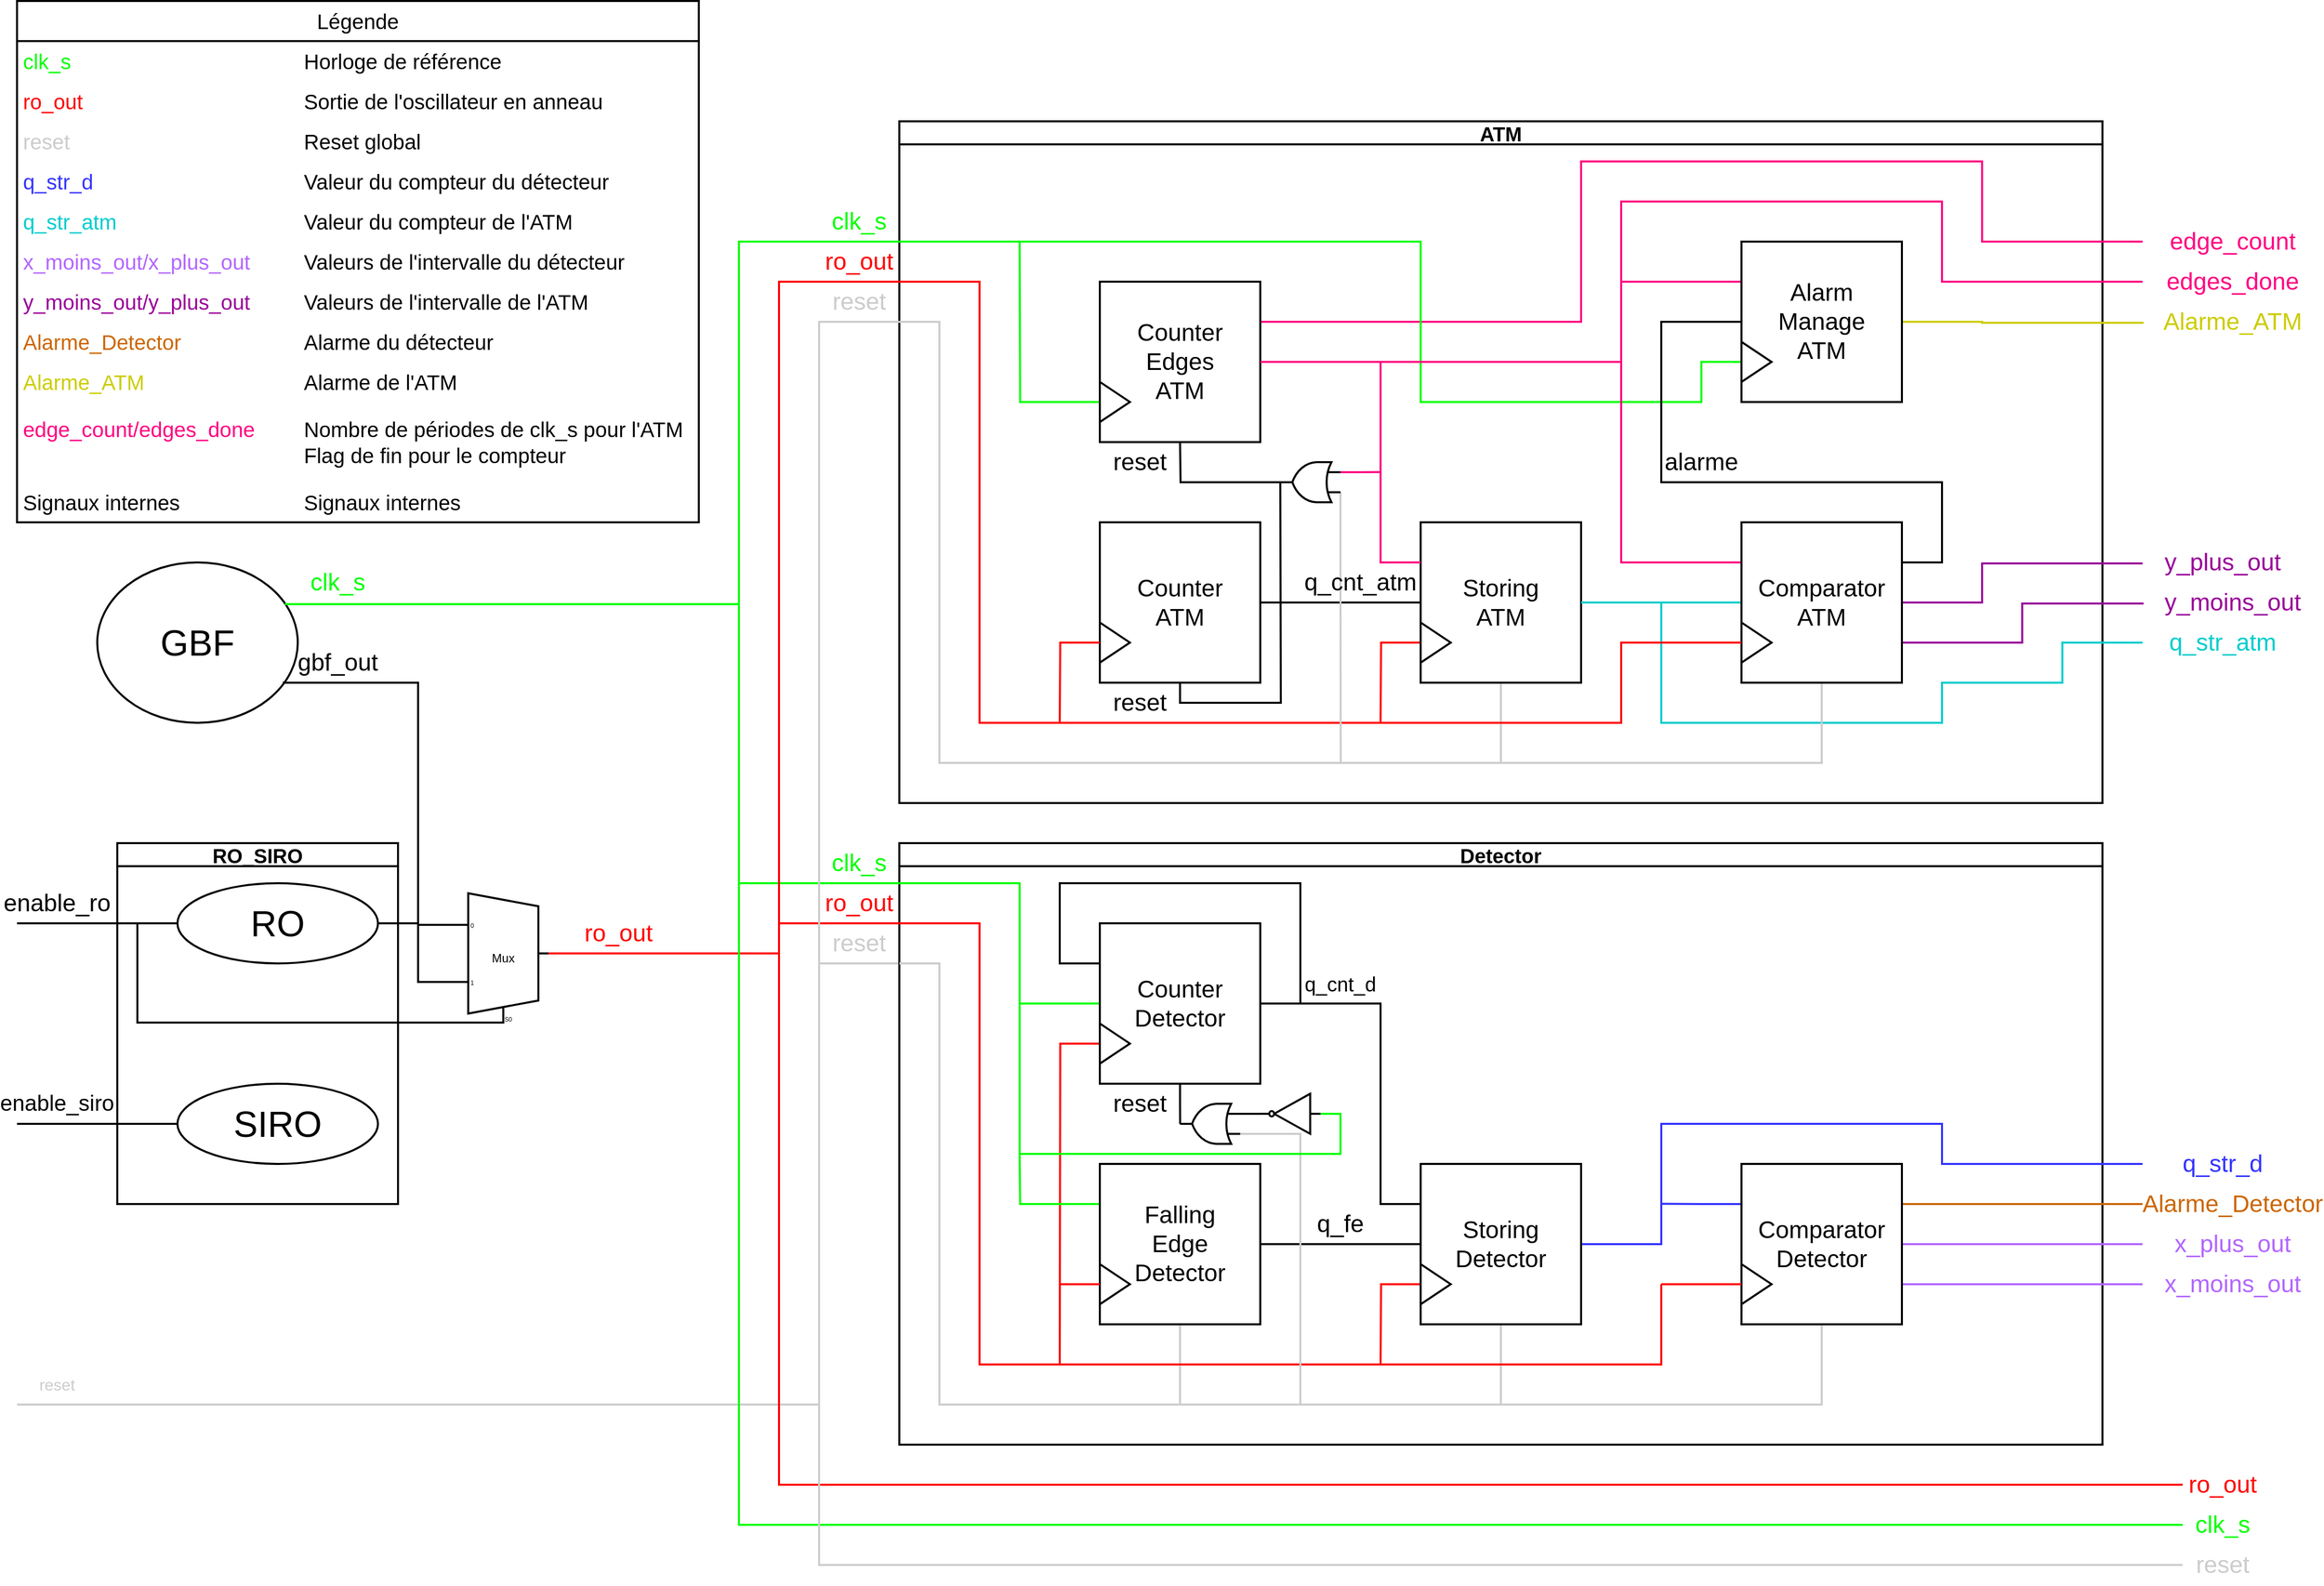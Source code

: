 <mxfile version="27.0.4">
  <diagram name="Page-1" id="GC6-_4quQgHcAGPAqGgp">
    <mxGraphModel dx="2074" dy="1123" grid="1" gridSize="10" guides="1" tooltips="1" connect="1" arrows="1" fold="1" page="1" pageScale="1" pageWidth="2336" pageHeight="1654" math="0" shadow="0">
      <root>
        <mxCell id="0" />
        <mxCell id="1" parent="0" />
        <mxCell id="E8q-zRGyP3Mk961QcOPg-122" style="edgeStyle=orthogonalEdgeStyle;rounded=0;orthogonalLoop=1;jettySize=auto;html=1;exitX=0;exitY=0.75;exitDx=0;exitDy=0;endArrow=none;startFill=0;strokeColor=#CCCCCC;strokeWidth=2;" parent="1" source="E8q-zRGyP3Mk961QcOPg-4" edge="1">
          <mxGeometry relative="1" as="geometry">
            <mxPoint x="40" y="1440" as="targetPoint" />
            <Array as="points">
              <mxPoint x="920" y="1000" />
              <mxPoint x="840" y="1000" />
              <mxPoint x="840" y="1440" />
            </Array>
          </mxGeometry>
        </mxCell>
        <mxCell id="E8q-zRGyP3Mk961QcOPg-4" value="Detector" style="swimlane;whiteSpace=wrap;html=1;strokeWidth=2;fontSize=20;startSize=23;" parent="1" vertex="1">
          <mxGeometry x="920" y="880" width="1200" height="600" as="geometry">
            <mxRectangle x="720" y="960" width="320" height="160" as="alternateBounds" />
          </mxGeometry>
        </mxCell>
        <mxCell id="E8q-zRGyP3Mk961QcOPg-55" style="edgeStyle=orthogonalEdgeStyle;rounded=0;orthogonalLoop=1;jettySize=auto;html=1;exitX=0.5;exitY=1;exitDx=0;exitDy=0;endArrow=none;startFill=0;strokeWidth=2;fontSize=24;" parent="E8q-zRGyP3Mk961QcOPg-4" source="E8q-zRGyP3Mk961QcOPg-10" edge="1">
          <mxGeometry relative="1" as="geometry">
            <mxPoint x="280.095" y="279.97" as="targetPoint" />
          </mxGeometry>
        </mxCell>
        <mxCell id="E8q-zRGyP3Mk961QcOPg-126" style="edgeStyle=orthogonalEdgeStyle;rounded=0;orthogonalLoop=1;jettySize=auto;html=1;exitX=0;exitY=0.5;exitDx=0;exitDy=0;endArrow=none;startFill=0;strokeColor=light-dark(#00FF00,#EDEDED);strokeWidth=2;fontSize=24;" parent="E8q-zRGyP3Mk961QcOPg-4" source="E8q-zRGyP3Mk961QcOPg-10" edge="1">
          <mxGeometry relative="1" as="geometry">
            <mxPoint x="120" y="160" as="targetPoint" />
          </mxGeometry>
        </mxCell>
        <mxCell id="E8q-zRGyP3Mk961QcOPg-10" value="&lt;div&gt;&lt;font&gt;Counter&lt;br&gt;Detector&lt;/font&gt;&lt;/div&gt;" style="whiteSpace=wrap;html=1;aspect=fixed;strokeWidth=2;fontSize=24;fontColor=light-dark(#000000,#EDEDED);" parent="E8q-zRGyP3Mk961QcOPg-4" vertex="1">
          <mxGeometry x="200" y="79.97" width="160" height="160" as="geometry" />
        </mxCell>
        <mxCell id="E8q-zRGyP3Mk961QcOPg-127" style="edgeStyle=orthogonalEdgeStyle;rounded=0;orthogonalLoop=1;jettySize=auto;html=1;exitX=0;exitY=0.5;exitDx=0;exitDy=0;endArrow=none;startFill=0;strokeColor=#FF0000;strokeWidth=2;fontSize=24;" parent="E8q-zRGyP3Mk961QcOPg-4" source="E8q-zRGyP3Mk961QcOPg-11" edge="1">
          <mxGeometry relative="1" as="geometry">
            <mxPoint x="160" y="520" as="targetPoint" />
          </mxGeometry>
        </mxCell>
        <mxCell id="E8q-zRGyP3Mk961QcOPg-11" value="" style="triangle;whiteSpace=wrap;html=1;strokeWidth=2;fontSize=24;" parent="E8q-zRGyP3Mk961QcOPg-4" vertex="1">
          <mxGeometry x="200" y="179.97" width="30" height="40" as="geometry" />
        </mxCell>
        <mxCell id="E8q-zRGyP3Mk961QcOPg-52" style="edgeStyle=orthogonalEdgeStyle;rounded=0;orthogonalLoop=1;jettySize=auto;html=1;exitX=0;exitY=0.25;exitDx=0;exitDy=0;entryX=1;entryY=0.5;entryDx=0;entryDy=0;endArrow=none;startFill=0;strokeWidth=2;fontSize=24;" parent="E8q-zRGyP3Mk961QcOPg-4" source="E8q-zRGyP3Mk961QcOPg-10" target="E8q-zRGyP3Mk961QcOPg-10" edge="1">
          <mxGeometry relative="1" as="geometry">
            <Array as="points">
              <mxPoint x="160" y="119.97" />
              <mxPoint x="160" y="39.97" />
              <mxPoint x="400" y="39.97" />
              <mxPoint x="400" y="159.97" />
            </Array>
          </mxGeometry>
        </mxCell>
        <mxCell id="E8q-zRGyP3Mk961QcOPg-33" style="edgeStyle=orthogonalEdgeStyle;rounded=0;orthogonalLoop=1;jettySize=auto;html=1;exitX=0;exitY=0.25;exitDx=0;exitDy=0;endArrow=none;startFill=0;strokeColor=light-dark(#00FF00,#EDEDED);strokeWidth=2;fontSize=24;" parent="E8q-zRGyP3Mk961QcOPg-4" source="E8q-zRGyP3Mk961QcOPg-35" edge="1">
          <mxGeometry relative="1" as="geometry">
            <mxPoint x="120" y="310" as="targetPoint" />
          </mxGeometry>
        </mxCell>
        <mxCell id="E8q-zRGyP3Mk961QcOPg-34" style="edgeStyle=orthogonalEdgeStyle;rounded=0;orthogonalLoop=1;jettySize=auto;html=1;exitX=1;exitY=0.5;exitDx=0;exitDy=0;endArrow=none;startFill=0;entryX=0;entryY=0;entryDx=0;entryDy=0;strokeWidth=2;fontSize=24;" parent="E8q-zRGyP3Mk961QcOPg-4" source="E8q-zRGyP3Mk961QcOPg-35" edge="1">
          <mxGeometry relative="1" as="geometry">
            <mxPoint x="480.0" y="399.97" as="targetPoint" />
            <Array as="points">
              <mxPoint x="450" y="399.97" />
              <mxPoint x="450" y="399.97" />
            </Array>
          </mxGeometry>
        </mxCell>
        <mxCell id="E8q-zRGyP3Mk961QcOPg-89" style="edgeStyle=orthogonalEdgeStyle;rounded=0;orthogonalLoop=1;jettySize=auto;html=1;exitX=0.5;exitY=1;exitDx=0;exitDy=0;endArrow=none;startFill=0;strokeColor=#CCCCCC;strokeWidth=2;fontSize=24;" parent="E8q-zRGyP3Mk961QcOPg-4" source="E8q-zRGyP3Mk961QcOPg-35" edge="1">
          <mxGeometry relative="1" as="geometry">
            <mxPoint x="280" y="559.97" as="targetPoint" />
          </mxGeometry>
        </mxCell>
        <mxCell id="E8q-zRGyP3Mk961QcOPg-35" value="&lt;div&gt;&lt;font&gt;Falling&lt;br&gt;Edge&lt;br&gt;Detector&lt;/font&gt;&lt;/div&gt;" style="whiteSpace=wrap;html=1;aspect=fixed;strokeWidth=2;fontSize=24;fontColor=light-dark(#000000,#EDEDED);" parent="E8q-zRGyP3Mk961QcOPg-4" vertex="1">
          <mxGeometry x="200" y="319.97" width="160" height="160" as="geometry" />
        </mxCell>
        <mxCell id="E8q-zRGyP3Mk961QcOPg-36" value="" style="triangle;whiteSpace=wrap;html=1;strokeWidth=2;fontSize=24;" parent="E8q-zRGyP3Mk961QcOPg-4" vertex="1">
          <mxGeometry x="200" y="419.97" width="30" height="40" as="geometry" />
        </mxCell>
        <mxCell id="E8q-zRGyP3Mk961QcOPg-38" style="edgeStyle=orthogonalEdgeStyle;rounded=0;orthogonalLoop=1;jettySize=auto;html=1;exitX=0;exitY=0.75;exitDx=0;exitDy=0;endArrow=none;startFill=0;strokeColor=#FF0000;strokeWidth=2;fontSize=24;" parent="E8q-zRGyP3Mk961QcOPg-4" source="E8q-zRGyP3Mk961QcOPg-35" edge="1">
          <mxGeometry relative="1" as="geometry">
            <mxPoint x="160" y="439.97" as="targetPoint" />
            <mxPoint x="210" y="369.97" as="sourcePoint" />
          </mxGeometry>
        </mxCell>
        <mxCell id="E8q-zRGyP3Mk961QcOPg-60" style="edgeStyle=orthogonalEdgeStyle;rounded=0;orthogonalLoop=1;jettySize=auto;html=1;exitX=0.5;exitY=1;exitDx=0;exitDy=0;endArrow=none;startFill=0;strokeColor=#CCCCCC;strokeWidth=2;fontSize=24;" parent="E8q-zRGyP3Mk961QcOPg-4" source="E8q-zRGyP3Mk961QcOPg-61" edge="1">
          <mxGeometry relative="1" as="geometry">
            <mxPoint x="600" y="559.97" as="targetPoint" />
          </mxGeometry>
        </mxCell>
        <mxCell id="E8q-zRGyP3Mk961QcOPg-216" style="edgeStyle=orthogonalEdgeStyle;rounded=0;orthogonalLoop=1;jettySize=auto;html=1;exitX=1;exitY=0.5;exitDx=0;exitDy=0;endArrow=none;startFill=0;strokeColor=#3333FF;strokeWidth=2;fontSize=24;" parent="E8q-zRGyP3Mk961QcOPg-4" source="E8q-zRGyP3Mk961QcOPg-61" edge="1">
          <mxGeometry relative="1" as="geometry">
            <mxPoint x="1120" y="320" as="targetPoint" />
            <Array as="points">
              <mxPoint x="760" y="400" />
              <mxPoint x="760" y="280" />
              <mxPoint x="1040" y="280" />
              <mxPoint x="1040" y="320" />
            </Array>
          </mxGeometry>
        </mxCell>
        <mxCell id="E8q-zRGyP3Mk961QcOPg-61" value="&lt;div&gt;&lt;font&gt;Storing&lt;br&gt;Detector&lt;/font&gt;&lt;/div&gt;" style="whiteSpace=wrap;html=1;aspect=fixed;strokeWidth=2;fontSize=24;fontColor=light-dark(#000000,#EDEDED);" parent="E8q-zRGyP3Mk961QcOPg-4" vertex="1">
          <mxGeometry x="520" y="319.97" width="160" height="160" as="geometry" />
        </mxCell>
        <mxCell id="E8q-zRGyP3Mk961QcOPg-84" style="edgeStyle=orthogonalEdgeStyle;rounded=0;orthogonalLoop=1;jettySize=auto;html=1;exitX=0;exitY=0.5;exitDx=0;exitDy=0;endArrow=none;startFill=0;strokeColor=#FF0000;strokeWidth=2;fontSize=24;" parent="E8q-zRGyP3Mk961QcOPg-4" source="E8q-zRGyP3Mk961QcOPg-62" edge="1">
          <mxGeometry relative="1" as="geometry">
            <mxPoint x="480" y="519.97" as="targetPoint" />
          </mxGeometry>
        </mxCell>
        <mxCell id="E8q-zRGyP3Mk961QcOPg-62" value="" style="triangle;whiteSpace=wrap;html=1;strokeWidth=2;fontSize=24;" parent="E8q-zRGyP3Mk961QcOPg-4" vertex="1">
          <mxGeometry x="520" y="419.97" width="30" height="40" as="geometry" />
        </mxCell>
        <mxCell id="E8q-zRGyP3Mk961QcOPg-63" style="edgeStyle=orthogonalEdgeStyle;rounded=0;orthogonalLoop=1;jettySize=auto;html=1;exitX=0;exitY=0.5;exitDx=0;exitDy=0;endArrow=none;startFill=0;strokeWidth=2;fontSize=24;" parent="E8q-zRGyP3Mk961QcOPg-4" source="E8q-zRGyP3Mk961QcOPg-61" edge="1">
          <mxGeometry relative="1" as="geometry">
            <mxPoint x="480" y="399.97" as="targetPoint" />
            <mxPoint x="530" y="369.97" as="sourcePoint" />
          </mxGeometry>
        </mxCell>
        <mxCell id="E8q-zRGyP3Mk961QcOPg-71" style="edgeStyle=orthogonalEdgeStyle;rounded=0;orthogonalLoop=1;jettySize=auto;html=1;exitX=1;exitY=1;exitDx=0;exitDy=0;endArrow=none;startFill=0;strokeWidth=2;fontSize=24;" parent="E8q-zRGyP3Mk961QcOPg-4" edge="1">
          <mxGeometry relative="1" as="geometry">
            <mxPoint x="400" y="159.97" as="targetPoint" />
            <mxPoint x="520" y="359.97" as="sourcePoint" />
            <Array as="points">
              <mxPoint x="480" y="359.97" />
              <mxPoint x="480" y="159.97" />
            </Array>
          </mxGeometry>
        </mxCell>
        <mxCell id="E8q-zRGyP3Mk961QcOPg-75" style="edgeStyle=orthogonalEdgeStyle;rounded=0;orthogonalLoop=1;jettySize=auto;html=1;exitX=1;exitY=0.5;exitDx=0;exitDy=0;endArrow=none;startFill=0;strokeColor=#B266FF;strokeWidth=2;fontSize=24;" parent="E8q-zRGyP3Mk961QcOPg-4" source="E8q-zRGyP3Mk961QcOPg-76" edge="1">
          <mxGeometry relative="1" as="geometry">
            <mxPoint x="1120" y="400" as="targetPoint" />
          </mxGeometry>
        </mxCell>
        <mxCell id="E8q-zRGyP3Mk961QcOPg-88" style="edgeStyle=orthogonalEdgeStyle;rounded=0;orthogonalLoop=1;jettySize=auto;html=1;exitX=0.5;exitY=1;exitDx=0;exitDy=0;endArrow=none;startFill=0;strokeColor=#CCCCCC;strokeWidth=2;fontSize=24;" parent="E8q-zRGyP3Mk961QcOPg-4" source="E8q-zRGyP3Mk961QcOPg-76" edge="1">
          <mxGeometry relative="1" as="geometry">
            <mxPoint y="120" as="targetPoint" />
            <Array as="points">
              <mxPoint x="920" y="560" />
              <mxPoint x="40" y="560" />
              <mxPoint x="40" y="120" />
            </Array>
          </mxGeometry>
        </mxCell>
        <mxCell id="E8q-zRGyP3Mk961QcOPg-105" style="edgeStyle=orthogonalEdgeStyle;rounded=0;orthogonalLoop=1;jettySize=auto;html=1;exitX=1;exitY=0.25;exitDx=0;exitDy=0;endArrow=none;startFill=0;strokeColor=#CC6600;strokeWidth=2;fontSize=24;" parent="E8q-zRGyP3Mk961QcOPg-4" source="E8q-zRGyP3Mk961QcOPg-76" edge="1">
          <mxGeometry relative="1" as="geometry">
            <mxPoint x="1120" y="360" as="targetPoint" />
          </mxGeometry>
        </mxCell>
        <mxCell id="E8q-zRGyP3Mk961QcOPg-106" style="edgeStyle=orthogonalEdgeStyle;rounded=0;orthogonalLoop=1;jettySize=auto;html=1;exitX=1;exitY=0.75;exitDx=0;exitDy=0;endArrow=none;startFill=0;strokeColor=#B266FF;strokeWidth=2;fontSize=24;" parent="E8q-zRGyP3Mk961QcOPg-4" source="E8q-zRGyP3Mk961QcOPg-76" edge="1">
          <mxGeometry relative="1" as="geometry">
            <mxPoint x="1120" y="440" as="targetPoint" />
          </mxGeometry>
        </mxCell>
        <mxCell id="E8q-zRGyP3Mk961QcOPg-217" style="edgeStyle=orthogonalEdgeStyle;rounded=0;orthogonalLoop=1;jettySize=auto;html=1;exitX=0;exitY=0.25;exitDx=0;exitDy=0;endArrow=none;startFill=0;strokeColor=#3333FF;strokeWidth=2;fontSize=24;" parent="E8q-zRGyP3Mk961QcOPg-4" source="E8q-zRGyP3Mk961QcOPg-76" edge="1">
          <mxGeometry relative="1" as="geometry">
            <mxPoint x="760" y="359.8" as="targetPoint" />
          </mxGeometry>
        </mxCell>
        <mxCell id="E8q-zRGyP3Mk961QcOPg-76" value="&lt;div&gt;&lt;font&gt;Comparator&lt;br&gt;Detector&lt;/font&gt;&lt;/div&gt;" style="whiteSpace=wrap;html=1;aspect=fixed;strokeWidth=2;fontSize=24;fontColor=light-dark(#000000,#EDEDED);" parent="E8q-zRGyP3Mk961QcOPg-4" vertex="1">
          <mxGeometry x="840" y="319.97" width="160" height="160" as="geometry" />
        </mxCell>
        <mxCell id="E8q-zRGyP3Mk961QcOPg-77" value="" style="triangle;whiteSpace=wrap;html=1;strokeWidth=2;fontSize=24;" parent="E8q-zRGyP3Mk961QcOPg-4" vertex="1">
          <mxGeometry x="840" y="419.97" width="30" height="40" as="geometry" />
        </mxCell>
        <mxCell id="E8q-zRGyP3Mk961QcOPg-78" style="edgeStyle=orthogonalEdgeStyle;rounded=0;orthogonalLoop=1;jettySize=auto;html=1;exitX=0;exitY=0.75;exitDx=0;exitDy=0;endArrow=none;startFill=0;strokeColor=#FF0000;strokeWidth=2;fontSize=24;" parent="E8q-zRGyP3Mk961QcOPg-4" source="E8q-zRGyP3Mk961QcOPg-76" edge="1">
          <mxGeometry relative="1" as="geometry">
            <mxPoint x="760" y="440" as="targetPoint" />
            <mxPoint x="850" y="369.97" as="sourcePoint" />
          </mxGeometry>
        </mxCell>
        <mxCell id="E8q-zRGyP3Mk961QcOPg-85" style="edgeStyle=orthogonalEdgeStyle;rounded=0;orthogonalLoop=1;jettySize=auto;html=1;exitX=0;exitY=0;exitDx=0;exitDy=0;endArrow=none;startFill=0;strokeColor=#FF0000;strokeWidth=2;fontSize=24;" parent="E8q-zRGyP3Mk961QcOPg-4" edge="1">
          <mxGeometry relative="1" as="geometry">
            <mxPoint y="80" as="targetPoint" />
            <mxPoint x="760" y="440" as="sourcePoint" />
            <Array as="points">
              <mxPoint x="760" y="520" />
              <mxPoint x="80" y="520" />
              <mxPoint x="80" y="80" />
            </Array>
          </mxGeometry>
        </mxCell>
        <mxCell id="E8q-zRGyP3Mk961QcOPg-103" style="edgeStyle=orthogonalEdgeStyle;rounded=0;orthogonalLoop=1;jettySize=auto;html=1;exitX=0;exitY=0.25;exitDx=0;exitDy=0;exitPerimeter=0;endArrow=none;startFill=0;strokeColor=#CCCCCC;strokeWidth=2;fontSize=24;" parent="E8q-zRGyP3Mk961QcOPg-4" source="E8q-zRGyP3Mk961QcOPg-99" edge="1">
          <mxGeometry relative="1" as="geometry">
            <mxPoint x="400" y="560" as="targetPoint" />
            <Array as="points">
              <mxPoint x="400" y="290" />
              <mxPoint x="400" y="520" />
            </Array>
          </mxGeometry>
        </mxCell>
        <mxCell id="E8q-zRGyP3Mk961QcOPg-99" value="" style="verticalLabelPosition=bottom;shadow=0;dashed=0;align=center;html=1;verticalAlign=top;shape=mxgraph.electrical.logic_gates.logic_gate;operation=or;direction=west;strokeWidth=2;fontSize=24;" parent="E8q-zRGyP3Mk961QcOPg-4" vertex="1">
          <mxGeometry x="280" y="259.97" width="60" height="40" as="geometry" />
        </mxCell>
        <mxCell id="E8q-zRGyP3Mk961QcOPg-102" style="edgeStyle=orthogonalEdgeStyle;rounded=0;orthogonalLoop=1;jettySize=auto;html=1;exitX=0;exitY=0.5;exitDx=0;exitDy=0;exitPerimeter=0;endArrow=none;startFill=0;strokeColor=light-dark(#00FF00,#EDEDED);strokeWidth=2;fontSize=24;" parent="E8q-zRGyP3Mk961QcOPg-4" source="E8q-zRGyP3Mk961QcOPg-100" edge="1">
          <mxGeometry relative="1" as="geometry">
            <mxPoint y="40" as="targetPoint" />
            <Array as="points">
              <mxPoint x="440" y="270" />
              <mxPoint x="440" y="310" />
              <mxPoint x="120" y="310" />
              <mxPoint x="120" y="40" />
            </Array>
          </mxGeometry>
        </mxCell>
        <mxCell id="E8q-zRGyP3Mk961QcOPg-100" value="" style="verticalLabelPosition=bottom;shadow=0;dashed=0;align=center;html=1;verticalAlign=top;shape=mxgraph.electrical.logic_gates.inverter_2;direction=west;strokeWidth=2;fontSize=24;" parent="E8q-zRGyP3Mk961QcOPg-4" vertex="1">
          <mxGeometry x="360" y="249.97" width="60" height="40" as="geometry" />
        </mxCell>
        <mxCell id="E8q-zRGyP3Mk961QcOPg-231" style="edgeStyle=orthogonalEdgeStyle;rounded=0;orthogonalLoop=1;jettySize=auto;html=1;exitX=1;exitY=0.5;exitDx=0;exitDy=0;exitPerimeter=0;entryX=0;entryY=0.75;entryDx=0;entryDy=0;entryPerimeter=0;endArrow=none;startFill=0;strokeWidth=2;fontSize=24;" parent="E8q-zRGyP3Mk961QcOPg-4" source="E8q-zRGyP3Mk961QcOPg-100" target="E8q-zRGyP3Mk961QcOPg-99" edge="1">
          <mxGeometry relative="1" as="geometry" />
        </mxCell>
        <mxCell id="E8q-zRGyP3Mk961QcOPg-263" value="&lt;font&gt;q_fe&lt;/font&gt;" style="text;html=1;align=center;verticalAlign=middle;whiteSpace=wrap;rounded=0;fontSize=24;" parent="E8q-zRGyP3Mk961QcOPg-4" vertex="1">
          <mxGeometry x="400" y="360" width="80" height="40" as="geometry" />
        </mxCell>
        <mxCell id="E8q-zRGyP3Mk961QcOPg-264" value="&lt;font&gt;q_cnt_d&lt;/font&gt;" style="text;html=1;align=center;verticalAlign=middle;whiteSpace=wrap;rounded=0;fontSize=20;" parent="E8q-zRGyP3Mk961QcOPg-4" vertex="1">
          <mxGeometry x="400" y="120" width="80" height="40" as="geometry" />
        </mxCell>
        <mxCell id="E8q-zRGyP3Mk961QcOPg-270" value="&lt;font&gt;reset&lt;/font&gt;" style="text;html=1;align=center;verticalAlign=middle;whiteSpace=wrap;rounded=0;fontSize=24;" parent="E8q-zRGyP3Mk961QcOPg-4" vertex="1">
          <mxGeometry x="200" y="239.97" width="80" height="40" as="geometry" />
        </mxCell>
        <mxCell id="E8q-zRGyP3Mk961QcOPg-107" value="&lt;font style=&quot;font-size: 36px;&quot;&gt;GBF&lt;/font&gt;" style="ellipse;whiteSpace=wrap;html=1;strokeWidth=2;" parent="1" vertex="1">
          <mxGeometry x="120" y="600" width="200" height="160" as="geometry" />
        </mxCell>
        <mxCell id="E8q-zRGyP3Mk961QcOPg-15" style="edgeStyle=orthogonalEdgeStyle;rounded=0;orthogonalLoop=1;jettySize=auto;html=1;endArrow=none;startFill=0;entryX=0.935;entryY=0.26;entryDx=0;entryDy=0;entryPerimeter=0;strokeColor=light-dark(#00FF00,#EDEDED);strokeWidth=2;" parent="1" target="E8q-zRGyP3Mk961QcOPg-107" edge="1">
          <mxGeometry relative="1" as="geometry">
            <mxPoint x="720" y="920" as="targetPoint" />
            <mxPoint x="920" y="920" as="sourcePoint" />
            <Array as="points">
              <mxPoint x="760" y="920" />
              <mxPoint x="760" y="642" />
            </Array>
          </mxGeometry>
        </mxCell>
        <mxCell id="E8q-zRGyP3Mk961QcOPg-113" style="edgeStyle=orthogonalEdgeStyle;rounded=0;orthogonalLoop=1;jettySize=auto;html=1;exitX=0;exitY=0.5;exitDx=0;exitDy=0;endArrow=none;startFill=0;strokeWidth=2;" parent="1" edge="1">
          <mxGeometry relative="1" as="geometry">
            <mxPoint x="40" y="1160" as="targetPoint" />
            <mxPoint x="200" y="1160" as="sourcePoint" />
          </mxGeometry>
        </mxCell>
        <mxCell id="E8q-zRGyP3Mk961QcOPg-119" style="edgeStyle=orthogonalEdgeStyle;rounded=0;orthogonalLoop=1;jettySize=auto;html=1;exitX=0.389;exitY=1;exitDx=10;exitDy=0;exitPerimeter=0;endArrow=none;startFill=0;strokeWidth=2;" parent="1" source="E8q-zRGyP3Mk961QcOPg-115" edge="1">
          <mxGeometry relative="1" as="geometry">
            <mxPoint x="160" y="960" as="targetPoint" />
            <Array as="points">
              <mxPoint x="160" y="1059" />
            </Array>
          </mxGeometry>
        </mxCell>
        <mxCell id="E8q-zRGyP3Mk961QcOPg-125" style="edgeStyle=orthogonalEdgeStyle;rounded=0;orthogonalLoop=1;jettySize=auto;html=1;exitX=1;exitY=0.5;exitDx=0;exitDy=-5;exitPerimeter=0;endArrow=none;startFill=0;strokeColor=#FF0000;strokeWidth=2;" parent="1" source="E8q-zRGyP3Mk961QcOPg-115" edge="1">
          <mxGeometry relative="1" as="geometry">
            <mxPoint x="920" y="960" as="targetPoint" />
            <Array as="points">
              <mxPoint x="800" y="990" />
              <mxPoint x="800" y="960" />
            </Array>
          </mxGeometry>
        </mxCell>
        <mxCell id="E8q-zRGyP3Mk961QcOPg-115" value="Mux" style="shadow=0;dashed=0;align=center;html=1;strokeWidth=2;shape=mxgraph.electrical.abstract.mux2;whiteSpace=wrap;" parent="1" vertex="1">
          <mxGeometry x="480" y="930" width="90" height="130" as="geometry" />
        </mxCell>
        <mxCell id="E8q-zRGyP3Mk961QcOPg-116" style="edgeStyle=orthogonalEdgeStyle;rounded=0;orthogonalLoop=1;jettySize=auto;html=1;exitX=0;exitY=0.658;exitDx=0;exitDy=3;exitPerimeter=0;endArrow=none;startFill=0;strokeWidth=2;" parent="1" source="E8q-zRGyP3Mk961QcOPg-115" edge="1">
          <mxGeometry relative="1" as="geometry">
            <mxPoint x="305" y="720" as="targetPoint" />
            <Array as="points">
              <mxPoint x="440" y="1018" />
              <mxPoint x="440" y="720" />
            </Array>
          </mxGeometry>
        </mxCell>
        <mxCell id="E8q-zRGyP3Mk961QcOPg-117" style="edgeStyle=orthogonalEdgeStyle;rounded=0;orthogonalLoop=1;jettySize=auto;html=1;exitX=1;exitY=0.5;exitDx=0;exitDy=0;entryX=0;entryY=0.219;entryDx=0;entryDy=3;entryPerimeter=0;endArrow=none;startFill=0;strokeWidth=2;" parent="1" source="E8q-zRGyP3Mk961QcOPg-110" target="E8q-zRGyP3Mk961QcOPg-115" edge="1">
          <mxGeometry relative="1" as="geometry" />
        </mxCell>
        <mxCell id="E8q-zRGyP3Mk961QcOPg-120" value="RO_SIRO" style="swimlane;whiteSpace=wrap;html=1;strokeWidth=2;fontSize=20;" parent="1" vertex="1">
          <mxGeometry x="140" y="880" width="280" height="360" as="geometry" />
        </mxCell>
        <mxCell id="E8q-zRGyP3Mk961QcOPg-110" value="&lt;font style=&quot;font-size: 36px;&quot;&gt;RO&lt;/font&gt;" style="ellipse;whiteSpace=wrap;html=1;strokeWidth=2;" parent="E8q-zRGyP3Mk961QcOPg-120" vertex="1">
          <mxGeometry x="60" y="40" width="200" height="80" as="geometry" />
        </mxCell>
        <mxCell id="E8q-zRGyP3Mk961QcOPg-121" value="&lt;font style=&quot;font-size: 36px;&quot;&gt;SIRO&lt;/font&gt;" style="ellipse;whiteSpace=wrap;html=1;strokeWidth=2;" parent="E8q-zRGyP3Mk961QcOPg-120" vertex="1">
          <mxGeometry x="60" y="240" width="200" height="80" as="geometry" />
        </mxCell>
        <mxCell id="E8q-zRGyP3Mk961QcOPg-128" value="&lt;div&gt;&lt;font style=&quot;font-size: 20px;&quot;&gt;ATM&lt;/font&gt;&lt;/div&gt;" style="swimlane;whiteSpace=wrap;html=1;strokeWidth=2;fontSize=12;startSize=23;" parent="1" vertex="1">
          <mxGeometry x="920" y="160" width="1200" height="680" as="geometry">
            <mxRectangle x="720" y="160" width="360" height="320" as="alternateBounds" />
          </mxGeometry>
        </mxCell>
        <mxCell id="E8q-zRGyP3Mk961QcOPg-194" style="edgeStyle=orthogonalEdgeStyle;rounded=0;orthogonalLoop=1;jettySize=auto;html=1;exitX=1;exitY=0.25;exitDx=0;exitDy=0;endArrow=none;startFill=0;strokeColor=#FF0080;strokeWidth=2;fontSize=24;" parent="E8q-zRGyP3Mk961QcOPg-128" source="E8q-zRGyP3Mk961QcOPg-131" edge="1">
          <mxGeometry relative="1" as="geometry">
            <mxPoint x="1240" y="120" as="targetPoint" />
            <Array as="points">
              <mxPoint x="680" y="200" />
              <mxPoint x="680" y="40" />
              <mxPoint x="1080" y="40" />
              <mxPoint x="1080" y="120" />
            </Array>
          </mxGeometry>
        </mxCell>
        <mxCell id="E8q-zRGyP3Mk961QcOPg-131" value="&lt;div&gt;&lt;font&gt;Counter&lt;br&gt;Edges&lt;br&gt;ATM&lt;/font&gt;&lt;/div&gt;" style="whiteSpace=wrap;html=1;aspect=fixed;strokeWidth=2;fontSize=24;fontColor=light-dark(#000000,#EDEDED);" parent="E8q-zRGyP3Mk961QcOPg-128" vertex="1">
          <mxGeometry x="200" y="159.97" width="160" height="160" as="geometry" />
        </mxCell>
        <mxCell id="E8q-zRGyP3Mk961QcOPg-198" style="edgeStyle=orthogonalEdgeStyle;rounded=0;orthogonalLoop=1;jettySize=auto;html=1;exitX=0;exitY=0.5;exitDx=0;exitDy=0;endArrow=none;startFill=0;strokeColor=light-dark(#00FF00,#EDEDED);strokeWidth=2;fontSize=24;" parent="E8q-zRGyP3Mk961QcOPg-128" source="E8q-zRGyP3Mk961QcOPg-133" edge="1">
          <mxGeometry relative="1" as="geometry">
            <mxPoint x="120" y="120" as="targetPoint" />
          </mxGeometry>
        </mxCell>
        <mxCell id="E8q-zRGyP3Mk961QcOPg-133" value="" style="triangle;whiteSpace=wrap;html=1;strokeWidth=2;fontSize=24;" parent="E8q-zRGyP3Mk961QcOPg-128" vertex="1">
          <mxGeometry x="200" y="259.97" width="30" height="40" as="geometry" />
        </mxCell>
        <mxCell id="E8q-zRGyP3Mk961QcOPg-135" style="edgeStyle=orthogonalEdgeStyle;rounded=0;orthogonalLoop=1;jettySize=auto;html=1;exitX=0;exitY=0.5;exitDx=0;exitDy=0;endArrow=none;startFill=0;strokeColor=light-dark(#00FF00,#EDEDED);strokeWidth=2;fontSize=24;" parent="E8q-zRGyP3Mk961QcOPg-128" source="E8q-zRGyP3Mk961QcOPg-193" edge="1">
          <mxGeometry relative="1" as="geometry">
            <mxPoint y="120" as="targetPoint" />
            <Array as="points">
              <mxPoint x="800" y="240" />
              <mxPoint x="800" y="280" />
              <mxPoint x="520" y="280" />
              <mxPoint x="520" y="120" />
            </Array>
          </mxGeometry>
        </mxCell>
        <mxCell id="E8q-zRGyP3Mk961QcOPg-136" style="edgeStyle=orthogonalEdgeStyle;rounded=0;orthogonalLoop=1;jettySize=auto;html=1;exitX=1;exitY=0.5;exitDx=0;exitDy=0;endArrow=none;startFill=0;entryX=0;entryY=0;entryDx=0;entryDy=0;strokeWidth=2;fontSize=24;" parent="E8q-zRGyP3Mk961QcOPg-128" source="E8q-zRGyP3Mk961QcOPg-138" edge="1">
          <mxGeometry relative="1" as="geometry">
            <mxPoint x="480.0" y="479.97" as="targetPoint" />
            <Array as="points">
              <mxPoint x="450" y="479.97" />
              <mxPoint x="450" y="479.97" />
            </Array>
          </mxGeometry>
        </mxCell>
        <mxCell id="E8q-zRGyP3Mk961QcOPg-269" style="edgeStyle=orthogonalEdgeStyle;rounded=0;orthogonalLoop=1;jettySize=auto;html=1;exitX=0.5;exitY=1;exitDx=0;exitDy=0;strokeWidth=2;endArrow=none;startFill=0;fontSize=24;" parent="E8q-zRGyP3Mk961QcOPg-128" source="E8q-zRGyP3Mk961QcOPg-138" edge="1">
          <mxGeometry relative="1" as="geometry">
            <mxPoint x="380" y="360" as="targetPoint" />
          </mxGeometry>
        </mxCell>
        <mxCell id="E8q-zRGyP3Mk961QcOPg-138" value="&lt;div&gt;&lt;font&gt;Counter&lt;br&gt;ATM&lt;/font&gt;&lt;/div&gt;" style="whiteSpace=wrap;html=1;aspect=fixed;strokeWidth=2;fontSize=24;fontColor=light-dark(#000000,#EDEDED);" parent="E8q-zRGyP3Mk961QcOPg-128" vertex="1">
          <mxGeometry x="200" y="399.97" width="160" height="160" as="geometry" />
        </mxCell>
        <mxCell id="E8q-zRGyP3Mk961QcOPg-139" value="" style="triangle;whiteSpace=wrap;html=1;strokeWidth=2;fontSize=24;" parent="E8q-zRGyP3Mk961QcOPg-128" vertex="1">
          <mxGeometry x="200" y="499.97" width="30" height="40" as="geometry" />
        </mxCell>
        <mxCell id="E8q-zRGyP3Mk961QcOPg-140" style="edgeStyle=orthogonalEdgeStyle;rounded=0;orthogonalLoop=1;jettySize=auto;html=1;exitX=0;exitY=0.75;exitDx=0;exitDy=0;endArrow=none;startFill=0;strokeColor=#FF0000;strokeWidth=2;fontSize=24;" parent="E8q-zRGyP3Mk961QcOPg-128" source="E8q-zRGyP3Mk961QcOPg-138" edge="1">
          <mxGeometry relative="1" as="geometry">
            <mxPoint x="160" y="600" as="targetPoint" />
            <mxPoint x="210" y="449.97" as="sourcePoint" />
          </mxGeometry>
        </mxCell>
        <mxCell id="E8q-zRGyP3Mk961QcOPg-141" style="edgeStyle=orthogonalEdgeStyle;rounded=0;orthogonalLoop=1;jettySize=auto;html=1;exitX=0.5;exitY=1;exitDx=0;exitDy=0;endArrow=none;startFill=0;strokeColor=#CCCCCC;strokeWidth=2;fontSize=24;" parent="E8q-zRGyP3Mk961QcOPg-128" source="E8q-zRGyP3Mk961QcOPg-143" edge="1">
          <mxGeometry relative="1" as="geometry">
            <mxPoint x="600" y="639.97" as="targetPoint" />
          </mxGeometry>
        </mxCell>
        <mxCell id="E8q-zRGyP3Mk961QcOPg-203" style="edgeStyle=orthogonalEdgeStyle;rounded=0;orthogonalLoop=1;jettySize=auto;html=1;exitX=1;exitY=0.5;exitDx=0;exitDy=0;endArrow=none;startFill=0;strokeColor=#00CCCC;strokeWidth=2;fontSize=24;" parent="E8q-zRGyP3Mk961QcOPg-128" source="E8q-zRGyP3Mk961QcOPg-143" edge="1">
          <mxGeometry relative="1" as="geometry">
            <mxPoint x="1240" y="520" as="targetPoint" />
            <Array as="points">
              <mxPoint x="760" y="480" />
              <mxPoint x="760" y="600" />
              <mxPoint x="1040" y="600" />
              <mxPoint x="1040" y="560" />
              <mxPoint x="1160" y="560" />
              <mxPoint x="1160" y="520" />
            </Array>
          </mxGeometry>
        </mxCell>
        <mxCell id="E8q-zRGyP3Mk961QcOPg-143" value="&lt;div&gt;&lt;font&gt;Storing&lt;br&gt;ATM&lt;/font&gt;&lt;/div&gt;" style="whiteSpace=wrap;html=1;aspect=fixed;strokeWidth=2;fontSize=24;fontColor=light-dark(#000000,#EDEDED);" parent="E8q-zRGyP3Mk961QcOPg-128" vertex="1">
          <mxGeometry x="520" y="399.97" width="160" height="160" as="geometry" />
        </mxCell>
        <mxCell id="E8q-zRGyP3Mk961QcOPg-144" style="edgeStyle=orthogonalEdgeStyle;rounded=0;orthogonalLoop=1;jettySize=auto;html=1;exitX=0;exitY=0.5;exitDx=0;exitDy=0;endArrow=none;startFill=0;strokeColor=#FF0000;strokeWidth=2;fontSize=24;" parent="E8q-zRGyP3Mk961QcOPg-128" source="E8q-zRGyP3Mk961QcOPg-145" edge="1">
          <mxGeometry relative="1" as="geometry">
            <mxPoint x="480" y="599.97" as="targetPoint" />
          </mxGeometry>
        </mxCell>
        <mxCell id="E8q-zRGyP3Mk961QcOPg-145" value="" style="triangle;whiteSpace=wrap;html=1;strokeWidth=2;fontSize=24;" parent="E8q-zRGyP3Mk961QcOPg-128" vertex="1">
          <mxGeometry x="520" y="499.97" width="30" height="40" as="geometry" />
        </mxCell>
        <mxCell id="E8q-zRGyP3Mk961QcOPg-146" style="edgeStyle=orthogonalEdgeStyle;rounded=0;orthogonalLoop=1;jettySize=auto;html=1;exitX=0;exitY=0.5;exitDx=0;exitDy=0;endArrow=none;startFill=0;strokeWidth=2;fontSize=24;" parent="E8q-zRGyP3Mk961QcOPg-128" source="E8q-zRGyP3Mk961QcOPg-143" edge="1">
          <mxGeometry relative="1" as="geometry">
            <mxPoint x="480" y="479.97" as="targetPoint" />
            <mxPoint x="530" y="449.97" as="sourcePoint" />
          </mxGeometry>
        </mxCell>
        <mxCell id="E8q-zRGyP3Mk961QcOPg-147" style="edgeStyle=orthogonalEdgeStyle;rounded=0;orthogonalLoop=1;jettySize=auto;html=1;exitX=1;exitY=1;exitDx=0;exitDy=0;endArrow=none;startFill=0;entryX=1;entryY=0.5;entryDx=0;entryDy=0;strokeColor=#FF0080;strokeWidth=2;fontSize=24;" parent="E8q-zRGyP3Mk961QcOPg-128" target="E8q-zRGyP3Mk961QcOPg-131" edge="1">
          <mxGeometry relative="1" as="geometry">
            <mxPoint x="400" y="239.97" as="targetPoint" />
            <mxPoint x="520" y="439.97" as="sourcePoint" />
            <Array as="points">
              <mxPoint x="480" y="440" />
              <mxPoint x="480" y="240" />
            </Array>
          </mxGeometry>
        </mxCell>
        <mxCell id="E8q-zRGyP3Mk961QcOPg-148" style="edgeStyle=orthogonalEdgeStyle;rounded=0;orthogonalLoop=1;jettySize=auto;html=1;exitX=1;exitY=0.5;exitDx=0;exitDy=0;endArrow=none;startFill=0;strokeColor=#990099;strokeWidth=2;fontSize=24;" parent="E8q-zRGyP3Mk961QcOPg-128" source="E8q-zRGyP3Mk961QcOPg-152" edge="1">
          <mxGeometry relative="1" as="geometry">
            <mxPoint x="1240" y="441" as="targetPoint" />
            <Array as="points">
              <mxPoint x="1080" y="480" />
              <mxPoint x="1080" y="441" />
              <mxPoint x="1240" y="441" />
            </Array>
          </mxGeometry>
        </mxCell>
        <mxCell id="E8q-zRGyP3Mk961QcOPg-149" style="edgeStyle=orthogonalEdgeStyle;rounded=0;orthogonalLoop=1;jettySize=auto;html=1;exitX=0.5;exitY=1;exitDx=0;exitDy=0;endArrow=none;startFill=0;strokeColor=#CCCCCC;strokeWidth=2;fontSize=24;" parent="E8q-zRGyP3Mk961QcOPg-128" source="E8q-zRGyP3Mk961QcOPg-152" edge="1">
          <mxGeometry relative="1" as="geometry">
            <mxPoint y="200" as="targetPoint" />
            <Array as="points">
              <mxPoint x="920" y="640" />
              <mxPoint x="40" y="640" />
              <mxPoint x="40" y="200" />
            </Array>
          </mxGeometry>
        </mxCell>
        <mxCell id="E8q-zRGyP3Mk961QcOPg-150" style="edgeStyle=orthogonalEdgeStyle;rounded=0;orthogonalLoop=1;jettySize=auto;html=1;exitX=1;exitY=0.25;exitDx=0;exitDy=0;endArrow=none;startFill=0;entryX=0;entryY=0.5;entryDx=0;entryDy=0;strokeWidth=2;fontSize=24;" parent="E8q-zRGyP3Mk961QcOPg-128" source="E8q-zRGyP3Mk961QcOPg-152" target="E8q-zRGyP3Mk961QcOPg-192" edge="1">
          <mxGeometry relative="1" as="geometry">
            <mxPoint x="1080" y="439.97" as="targetPoint" />
            <Array as="points">
              <mxPoint x="1040" y="440" />
              <mxPoint x="1040" y="360" />
              <mxPoint x="760" y="360" />
              <mxPoint x="760" y="200" />
            </Array>
          </mxGeometry>
        </mxCell>
        <mxCell id="E8q-zRGyP3Mk961QcOPg-199" style="edgeStyle=orthogonalEdgeStyle;rounded=0;orthogonalLoop=1;jettySize=auto;html=1;exitX=1;exitY=0.75;exitDx=0;exitDy=0;endArrow=none;startFill=0;strokeColor=#990099;strokeWidth=2;fontSize=24;" parent="E8q-zRGyP3Mk961QcOPg-128" source="E8q-zRGyP3Mk961QcOPg-152" edge="1">
          <mxGeometry relative="1" as="geometry">
            <mxPoint x="1240" y="480" as="targetPoint" />
            <Array as="points">
              <mxPoint x="1120" y="520" />
              <mxPoint x="1120" y="481" />
              <mxPoint x="1240" y="481" />
            </Array>
          </mxGeometry>
        </mxCell>
        <mxCell id="E8q-zRGyP3Mk961QcOPg-205" style="edgeStyle=orthogonalEdgeStyle;rounded=0;orthogonalLoop=1;jettySize=auto;html=1;exitX=0;exitY=0.25;exitDx=0;exitDy=0;endArrow=none;startFill=0;strokeColor=#FF0080;strokeWidth=2;fontSize=24;" parent="E8q-zRGyP3Mk961QcOPg-128" source="E8q-zRGyP3Mk961QcOPg-152" edge="1">
          <mxGeometry relative="1" as="geometry">
            <mxPoint x="1240" y="160" as="targetPoint" />
            <Array as="points">
              <mxPoint x="720" y="440" />
              <mxPoint x="720" y="80" />
              <mxPoint x="1040" y="80" />
              <mxPoint x="1040" y="160" />
            </Array>
          </mxGeometry>
        </mxCell>
        <mxCell id="E8q-zRGyP3Mk961QcOPg-208" style="edgeStyle=orthogonalEdgeStyle;rounded=0;orthogonalLoop=1;jettySize=auto;html=1;exitX=0;exitY=0.5;exitDx=0;exitDy=0;endArrow=none;startFill=0;entryX=1;entryY=0.5;entryDx=0;entryDy=0;strokeColor=#00CCCC;strokeWidth=2;fontSize=24;" parent="E8q-zRGyP3Mk961QcOPg-128" source="E8q-zRGyP3Mk961QcOPg-152" target="E8q-zRGyP3Mk961QcOPg-143" edge="1">
          <mxGeometry relative="1" as="geometry">
            <mxPoint x="720" y="480.286" as="targetPoint" />
          </mxGeometry>
        </mxCell>
        <mxCell id="E8q-zRGyP3Mk961QcOPg-152" value="&lt;div&gt;&lt;font&gt;Comparator&lt;br&gt;ATM&lt;/font&gt;&lt;/div&gt;" style="whiteSpace=wrap;html=1;aspect=fixed;strokeWidth=2;fontSize=24;fontColor=light-dark(#000000,#EDEDED);" parent="E8q-zRGyP3Mk961QcOPg-128" vertex="1">
          <mxGeometry x="840" y="399.97" width="160" height="160" as="geometry" />
        </mxCell>
        <mxCell id="E8q-zRGyP3Mk961QcOPg-153" value="" style="triangle;whiteSpace=wrap;html=1;strokeWidth=2;fontSize=24;" parent="E8q-zRGyP3Mk961QcOPg-128" vertex="1">
          <mxGeometry x="840" y="499.97" width="30" height="40" as="geometry" />
        </mxCell>
        <mxCell id="E8q-zRGyP3Mk961QcOPg-155" style="edgeStyle=orthogonalEdgeStyle;rounded=0;orthogonalLoop=1;jettySize=auto;html=1;exitX=0;exitY=0.5;exitDx=0;exitDy=0;endArrow=none;startFill=0;strokeColor=#FF0000;strokeWidth=2;fontSize=24;" parent="E8q-zRGyP3Mk961QcOPg-128" source="E8q-zRGyP3Mk961QcOPg-153" edge="1">
          <mxGeometry relative="1" as="geometry">
            <mxPoint y="160" as="targetPoint" />
            <mxPoint x="760" y="520" as="sourcePoint" />
            <Array as="points">
              <mxPoint x="720" y="520" />
              <mxPoint x="720" y="600" />
              <mxPoint x="80" y="600" />
              <mxPoint x="80" y="160" />
            </Array>
          </mxGeometry>
        </mxCell>
        <mxCell id="E8q-zRGyP3Mk961QcOPg-195" style="edgeStyle=orthogonalEdgeStyle;rounded=0;orthogonalLoop=1;jettySize=auto;html=1;exitX=1;exitY=0.5;exitDx=0;exitDy=0;endArrow=none;startFill=0;strokeColor=#CCCC00;strokeWidth=2;fontSize=24;" parent="E8q-zRGyP3Mk961QcOPg-128" source="E8q-zRGyP3Mk961QcOPg-192" edge="1">
          <mxGeometry relative="1" as="geometry">
            <mxPoint x="1240" y="200" as="targetPoint" />
            <Array as="points">
              <mxPoint x="1080" y="200" />
              <mxPoint x="1320" y="201" />
            </Array>
          </mxGeometry>
        </mxCell>
        <mxCell id="E8q-zRGyP3Mk961QcOPg-202" style="edgeStyle=orthogonalEdgeStyle;rounded=0;orthogonalLoop=1;jettySize=auto;html=1;exitX=0;exitY=0.25;exitDx=0;exitDy=0;endArrow=none;startFill=0;strokeColor=#FF0080;strokeWidth=2;fontSize=24;" parent="E8q-zRGyP3Mk961QcOPg-128" source="E8q-zRGyP3Mk961QcOPg-192" edge="1">
          <mxGeometry relative="1" as="geometry">
            <mxPoint x="480" y="240" as="targetPoint" />
            <Array as="points">
              <mxPoint x="720" y="160" />
              <mxPoint x="720" y="240" />
            </Array>
          </mxGeometry>
        </mxCell>
        <mxCell id="E8q-zRGyP3Mk961QcOPg-192" value="&lt;div&gt;&lt;font&gt;Alarm&lt;br&gt;Manage&lt;br&gt;ATM&lt;/font&gt;&lt;/div&gt;" style="whiteSpace=wrap;html=1;aspect=fixed;strokeWidth=2;fontSize=24;fontColor=light-dark(#000000,#EDEDED);" parent="E8q-zRGyP3Mk961QcOPg-128" vertex="1">
          <mxGeometry x="840" y="120" width="160" height="160" as="geometry" />
        </mxCell>
        <mxCell id="E8q-zRGyP3Mk961QcOPg-193" value="" style="triangle;whiteSpace=wrap;html=1;strokeWidth=2;fontSize=24;" parent="E8q-zRGyP3Mk961QcOPg-128" vertex="1">
          <mxGeometry x="840" y="220.0" width="30" height="40" as="geometry" />
        </mxCell>
        <mxCell id="E8q-zRGyP3Mk961QcOPg-266" style="edgeStyle=orthogonalEdgeStyle;rounded=0;orthogonalLoop=1;jettySize=auto;html=1;exitX=1;exitY=0.5;exitDx=0;exitDy=0;exitPerimeter=0;endArrow=none;startFill=0;strokeWidth=2;fontSize=24;" parent="E8q-zRGyP3Mk961QcOPg-128" source="E8q-zRGyP3Mk961QcOPg-265" edge="1">
          <mxGeometry relative="1" as="geometry">
            <mxPoint x="280" y="320" as="targetPoint" />
          </mxGeometry>
        </mxCell>
        <mxCell id="E8q-zRGyP3Mk961QcOPg-267" style="edgeStyle=orthogonalEdgeStyle;rounded=0;orthogonalLoop=1;jettySize=auto;html=1;exitX=0;exitY=0.25;exitDx=0;exitDy=0;exitPerimeter=0;endArrow=none;startFill=0;strokeWidth=2;strokeColor=#CCCCCC;fontSize=24;" parent="E8q-zRGyP3Mk961QcOPg-128" source="E8q-zRGyP3Mk961QcOPg-265" edge="1">
          <mxGeometry relative="1" as="geometry">
            <mxPoint x="440.259" y="640" as="targetPoint" />
            <Array as="points">
              <mxPoint x="440" y="440" />
              <mxPoint x="440" y="440" />
            </Array>
          </mxGeometry>
        </mxCell>
        <mxCell id="E8q-zRGyP3Mk961QcOPg-268" style="edgeStyle=orthogonalEdgeStyle;rounded=0;orthogonalLoop=1;jettySize=auto;html=1;exitX=0;exitY=0.75;exitDx=0;exitDy=0;exitPerimeter=0;strokeWidth=2;endArrow=none;startFill=0;strokeColor=#FF0080;fontSize=24;" parent="E8q-zRGyP3Mk961QcOPg-128" source="E8q-zRGyP3Mk961QcOPg-265" edge="1">
          <mxGeometry relative="1" as="geometry">
            <mxPoint x="480" y="349.852" as="targetPoint" />
          </mxGeometry>
        </mxCell>
        <mxCell id="E8q-zRGyP3Mk961QcOPg-265" value="" style="verticalLabelPosition=bottom;shadow=0;dashed=0;align=center;html=1;verticalAlign=top;shape=mxgraph.electrical.logic_gates.logic_gate;operation=or;direction=west;strokeWidth=2;fontSize=24;" parent="E8q-zRGyP3Mk961QcOPg-128" vertex="1">
          <mxGeometry x="380" y="340" width="60" height="40" as="geometry" />
        </mxCell>
        <mxCell id="E8q-zRGyP3Mk961QcOPg-271" value="&lt;font&gt;reset&lt;/font&gt;" style="text;html=1;align=center;verticalAlign=middle;whiteSpace=wrap;rounded=0;fontSize=24;" parent="E8q-zRGyP3Mk961QcOPg-128" vertex="1">
          <mxGeometry x="200" y="320" width="80" height="40" as="geometry" />
        </mxCell>
        <mxCell id="E8q-zRGyP3Mk961QcOPg-272" value="&lt;font&gt;reset&lt;/font&gt;" style="text;html=1;align=center;verticalAlign=middle;whiteSpace=wrap;rounded=0;fontSize=24;" parent="E8q-zRGyP3Mk961QcOPg-128" vertex="1">
          <mxGeometry x="200" y="559.97" width="80" height="40" as="geometry" />
        </mxCell>
        <mxCell id="E8q-zRGyP3Mk961QcOPg-273" value="&lt;font&gt;q_cnt_atm&lt;/font&gt;" style="text;html=1;align=center;verticalAlign=middle;whiteSpace=wrap;rounded=0;fontSize=24;" parent="E8q-zRGyP3Mk961QcOPg-128" vertex="1">
          <mxGeometry x="420" y="440" width="80" height="40" as="geometry" />
        </mxCell>
        <mxCell id="E8q-zRGyP3Mk961QcOPg-275" value="&lt;font&gt;alarme&lt;/font&gt;" style="text;html=1;align=center;verticalAlign=middle;whiteSpace=wrap;rounded=0;fontSize=24;" parent="E8q-zRGyP3Mk961QcOPg-128" vertex="1">
          <mxGeometry x="760" y="319.97" width="80" height="40" as="geometry" />
        </mxCell>
        <mxCell id="E8q-zRGyP3Mk961QcOPg-210" style="edgeStyle=orthogonalEdgeStyle;rounded=0;orthogonalLoop=1;jettySize=auto;html=1;endArrow=none;startFill=0;strokeColor=light-dark(#00FF00,#EDEDED);strokeWidth=2;" parent="1" edge="1">
          <mxGeometry relative="1" as="geometry">
            <mxPoint x="920" y="280" as="targetPoint" />
            <mxPoint x="760" y="760" as="sourcePoint" />
            <Array as="points">
              <mxPoint x="760" y="280" />
            </Array>
          </mxGeometry>
        </mxCell>
        <mxCell id="E8q-zRGyP3Mk961QcOPg-211" style="edgeStyle=orthogonalEdgeStyle;rounded=0;orthogonalLoop=1;jettySize=auto;html=1;endArrow=none;startFill=0;strokeColor=#FF0000;strokeWidth=2;fontSize=24;" parent="1" edge="1">
          <mxGeometry relative="1" as="geometry">
            <mxPoint x="920" y="320" as="targetPoint" />
            <mxPoint x="800" y="960" as="sourcePoint" />
            <Array as="points">
              <mxPoint x="800" y="800" />
              <mxPoint x="800" y="160" />
            </Array>
          </mxGeometry>
        </mxCell>
        <mxCell id="E8q-zRGyP3Mk961QcOPg-212" style="edgeStyle=orthogonalEdgeStyle;rounded=0;orthogonalLoop=1;jettySize=auto;html=1;endArrow=none;startFill=0;strokeColor=#CCCCCC;strokeWidth=2;fontSize=24;" parent="1" edge="1">
          <mxGeometry relative="1" as="geometry">
            <mxPoint x="920" y="360" as="targetPoint" />
            <mxPoint x="840" y="1000" as="sourcePoint" />
            <Array as="points">
              <mxPoint x="840" y="360" />
            </Array>
          </mxGeometry>
        </mxCell>
        <mxCell id="E8q-zRGyP3Mk961QcOPg-214" style="edgeStyle=orthogonalEdgeStyle;rounded=0;orthogonalLoop=1;jettySize=auto;html=1;endArrow=none;startFill=0;strokeColor=#FF0000;strokeWidth=2;fontSize=24;" parent="1" edge="1">
          <mxGeometry relative="1" as="geometry">
            <mxPoint x="2200" y="1520" as="targetPoint" />
            <mxPoint x="800" y="990" as="sourcePoint" />
            <Array as="points">
              <mxPoint x="800" y="1120" />
              <mxPoint x="800" y="1120" />
            </Array>
          </mxGeometry>
        </mxCell>
        <mxCell id="E8q-zRGyP3Mk961QcOPg-225" style="edgeStyle=orthogonalEdgeStyle;rounded=0;orthogonalLoop=1;jettySize=auto;html=1;exitX=1;exitY=0.5;exitDx=0;exitDy=0;endArrow=none;startFill=0;strokeColor=#B266FF;strokeWidth=2;fontSize=24;" parent="1" edge="1">
          <mxGeometry relative="1" as="geometry">
            <mxPoint x="2160" y="1280" as="targetPoint" />
            <mxPoint x="2040" y="1280" as="sourcePoint" />
          </mxGeometry>
        </mxCell>
        <mxCell id="E8q-zRGyP3Mk961QcOPg-226" style="edgeStyle=orthogonalEdgeStyle;rounded=0;orthogonalLoop=1;jettySize=auto;html=1;exitX=1;exitY=0.5;exitDx=0;exitDy=0;endArrow=none;startFill=0;strokeColor=#CC6600;strokeWidth=2;fontSize=24;" parent="1" edge="1">
          <mxGeometry relative="1" as="geometry">
            <mxPoint x="2160" y="1240" as="targetPoint" />
            <mxPoint x="2040" y="1240" as="sourcePoint" />
          </mxGeometry>
        </mxCell>
        <mxCell id="E8q-zRGyP3Mk961QcOPg-227" style="edgeStyle=orthogonalEdgeStyle;rounded=0;orthogonalLoop=1;jettySize=auto;html=1;exitX=1;exitY=0.5;exitDx=0;exitDy=0;endArrow=none;startFill=0;strokeColor=#3333FF;strokeWidth=2;fontSize=24;" parent="1" edge="1">
          <mxGeometry relative="1" as="geometry">
            <mxPoint x="2160" y="1200" as="targetPoint" />
            <mxPoint x="2040" y="1200" as="sourcePoint" />
          </mxGeometry>
        </mxCell>
        <mxCell id="E8q-zRGyP3Mk961QcOPg-228" style="edgeStyle=orthogonalEdgeStyle;rounded=0;orthogonalLoop=1;jettySize=auto;html=1;exitX=1;exitY=0.5;exitDx=0;exitDy=0;endArrow=none;startFill=0;strokeColor=#B266FF;strokeWidth=2;fontSize=24;" parent="1" edge="1">
          <mxGeometry relative="1" as="geometry">
            <mxPoint x="2160" y="1320" as="targetPoint" />
            <mxPoint x="2040" y="1320" as="sourcePoint" />
          </mxGeometry>
        </mxCell>
        <mxCell id="E8q-zRGyP3Mk961QcOPg-229" style="edgeStyle=orthogonalEdgeStyle;rounded=0;orthogonalLoop=1;jettySize=auto;html=1;endArrow=none;startFill=0;strokeColor=#00FF00;strokeWidth=2;" parent="1" edge="1">
          <mxGeometry relative="1" as="geometry">
            <mxPoint x="760" y="920" as="targetPoint" />
            <mxPoint x="2200" y="1560" as="sourcePoint" />
            <Array as="points">
              <mxPoint x="760" y="850" />
              <mxPoint x="760" y="850" />
            </Array>
          </mxGeometry>
        </mxCell>
        <mxCell id="E8q-zRGyP3Mk961QcOPg-230" style="edgeStyle=orthogonalEdgeStyle;rounded=0;orthogonalLoop=1;jettySize=auto;html=1;endArrow=none;startFill=0;strokeColor=#CCCCCC;strokeWidth=2;fontSize=24;" parent="1" edge="1">
          <mxGeometry relative="1" as="geometry">
            <mxPoint x="840" y="1440" as="targetPoint" />
            <mxPoint x="2200" y="1600" as="sourcePoint" />
            <Array as="points">
              <mxPoint x="1205" y="1600" />
              <mxPoint x="840" y="1600" />
            </Array>
          </mxGeometry>
        </mxCell>
        <mxCell id="E8q-zRGyP3Mk961QcOPg-236" value="Légende" style="swimlane;fontStyle=0;childLayout=stackLayout;horizontal=1;startSize=40;horizontalStack=0;resizeParent=1;resizeParentMax=0;resizeLast=0;collapsible=1;marginBottom=0;whiteSpace=wrap;html=1;fontSize=21;strokeWidth=2;" parent="1" vertex="1">
          <mxGeometry x="40" y="40" width="680" height="520" as="geometry" />
        </mxCell>
        <mxCell id="E8q-zRGyP3Mk961QcOPg-237" value="&lt;span style=&quot;color: rgb(0, 255, 0);&quot;&gt;clk_s&lt;/span&gt;&lt;span style=&quot;white-space: pre;&quot;&gt;&#x9;&lt;/span&gt;&lt;span style=&quot;white-space: pre;&quot;&gt;&#x9;&lt;/span&gt;&lt;span style=&quot;white-space: pre;&quot;&gt;&#x9;&lt;/span&gt;&lt;span style=&quot;white-space: pre;&quot;&gt;&#x9;&lt;/span&gt;&lt;span style=&quot;white-space: pre;&quot;&gt;&#x9;&lt;/span&gt;Horloge de référence" style="text;strokeColor=none;fillColor=none;align=left;verticalAlign=middle;spacingLeft=4;spacingRight=4;overflow=hidden;points=[[0,0.5],[1,0.5]];portConstraint=eastwest;rotatable=0;whiteSpace=wrap;html=1;fontSize=21;strokeWidth=2;" parent="E8q-zRGyP3Mk961QcOPg-236" vertex="1">
          <mxGeometry y="40" width="680" height="40" as="geometry" />
        </mxCell>
        <mxCell id="E8q-zRGyP3Mk961QcOPg-238" value="&lt;span style=&quot;color: rgb(255, 0, 0);&quot;&gt;ro_out&lt;/span&gt;&lt;span style=&quot;white-space: pre;&quot;&gt;&#x9;&lt;/span&gt;&lt;span style=&quot;white-space: pre;&quot;&gt;&#x9;&lt;/span&gt;&lt;span style=&quot;white-space: pre;&quot;&gt;&#x9;&lt;/span&gt;&lt;span style=&quot;white-space: pre;&quot;&gt;&#x9;&lt;/span&gt;&lt;span style=&quot;white-space: pre;&quot;&gt;&#x9;&lt;/span&gt;Sortie de l&#39;oscillateur en anneau" style="text;strokeColor=none;fillColor=none;align=left;verticalAlign=middle;spacingLeft=4;spacingRight=4;overflow=hidden;points=[[0,0.5],[1,0.5]];portConstraint=eastwest;rotatable=0;whiteSpace=wrap;html=1;fontSize=21;strokeWidth=2;" parent="E8q-zRGyP3Mk961QcOPg-236" vertex="1">
          <mxGeometry y="80" width="680" height="40" as="geometry" />
        </mxCell>
        <mxCell id="E8q-zRGyP3Mk961QcOPg-239" value="&lt;span style=&quot;color: rgb(204, 204, 204);&quot;&gt;reset&lt;/span&gt;&lt;span style=&quot;white-space: pre;&quot;&gt;&#x9;&lt;/span&gt;&lt;span style=&quot;white-space: pre;&quot;&gt;&#x9;&lt;/span&gt;&lt;span style=&quot;white-space: pre;&quot;&gt;&#x9;&lt;/span&gt;&lt;span style=&quot;white-space: pre;&quot;&gt;&#x9;&lt;/span&gt;&lt;span style=&quot;white-space: pre;&quot;&gt;&#x9;&lt;/span&gt;Reset global" style="text;strokeColor=none;fillColor=none;align=left;verticalAlign=middle;spacingLeft=4;spacingRight=4;overflow=hidden;points=[[0,0.5],[1,0.5]];portConstraint=eastwest;rotatable=0;whiteSpace=wrap;html=1;fontSize=21;strokeWidth=2;" parent="E8q-zRGyP3Mk961QcOPg-236" vertex="1">
          <mxGeometry y="120" width="680" height="40" as="geometry" />
        </mxCell>
        <mxCell id="E8q-zRGyP3Mk961QcOPg-248" value="&lt;span style=&quot;color: rgb(51, 51, 255);&quot;&gt;q_str_d&lt;/span&gt;&lt;span style=&quot;white-space: pre;&quot;&gt;&#x9;&lt;/span&gt;&lt;span style=&quot;white-space: pre;&quot;&gt;&#x9;&lt;/span&gt;&lt;span style=&quot;white-space: pre;&quot;&gt;&#x9;&lt;/span&gt;&lt;span style=&quot;white-space: pre;&quot;&gt;&#x9;&lt;/span&gt;&lt;span style=&quot;white-space: pre;&quot;&gt;&#x9;&lt;/span&gt;Valeur du compteur du détecteur" style="text;strokeColor=none;fillColor=none;align=left;verticalAlign=middle;spacingLeft=4;spacingRight=4;overflow=hidden;points=[[0,0.5],[1,0.5]];portConstraint=eastwest;rotatable=0;whiteSpace=wrap;html=1;fontSize=21;strokeWidth=2;" parent="E8q-zRGyP3Mk961QcOPg-236" vertex="1">
          <mxGeometry y="160" width="680" height="40" as="geometry" />
        </mxCell>
        <mxCell id="E8q-zRGyP3Mk961QcOPg-246" value="&lt;span style=&quot;color: rgb(0, 204, 204);&quot;&gt;q_str_atm&lt;/span&gt;&lt;span style=&quot;white-space: pre;&quot;&gt;&#x9;&lt;/span&gt;&lt;span style=&quot;white-space: pre;&quot;&gt;&#x9;&lt;/span&gt;&lt;span style=&quot;white-space: pre;&quot;&gt;&#x9;&lt;/span&gt;&lt;span style=&quot;white-space: pre;&quot;&gt;&#x9;&lt;/span&gt;Valeur du compteur de l&#39;ATM" style="text;strokeColor=none;fillColor=none;align=left;verticalAlign=middle;spacingLeft=4;spacingRight=4;overflow=hidden;points=[[0,0.5],[1,0.5]];portConstraint=eastwest;rotatable=0;whiteSpace=wrap;html=1;fontSize=21;strokeWidth=2;" parent="E8q-zRGyP3Mk961QcOPg-236" vertex="1">
          <mxGeometry y="200" width="680" height="40" as="geometry" />
        </mxCell>
        <mxCell id="E8q-zRGyP3Mk961QcOPg-247" value="&lt;span style=&quot;color: rgb(178, 102, 255);&quot;&gt;x_moins_out/x_plus_out&lt;/span&gt;&lt;span style=&quot;white-space: pre;&quot;&gt;&#x9;&lt;/span&gt;&lt;span style=&quot;white-space: pre;&quot;&gt;&#x9;&lt;/span&gt;Valeurs de l&#39;intervalle du détecteur" style="text;strokeColor=none;fillColor=none;align=left;verticalAlign=middle;spacingLeft=4;spacingRight=4;overflow=hidden;points=[[0,0.5],[1,0.5]];portConstraint=eastwest;rotatable=0;whiteSpace=wrap;html=1;fontSize=21;strokeWidth=2;" parent="E8q-zRGyP3Mk961QcOPg-236" vertex="1">
          <mxGeometry y="240" width="680" height="40" as="geometry" />
        </mxCell>
        <mxCell id="E8q-zRGyP3Mk961QcOPg-251" value="&lt;span style=&quot;color: rgb(153, 0, 153);&quot;&gt;y_moins_out/y_plus_out&lt;/span&gt;&lt;span style=&quot;white-space: pre;&quot;&gt;&#x9;&lt;/span&gt;&lt;span style=&quot;white-space: pre;&quot;&gt;&#x9;&lt;/span&gt;Valeurs de l&#39;intervalle de l&#39;ATM" style="text;strokeColor=none;fillColor=none;align=left;verticalAlign=middle;spacingLeft=4;spacingRight=4;overflow=hidden;points=[[0,0.5],[1,0.5]];portConstraint=eastwest;rotatable=0;whiteSpace=wrap;html=1;fontSize=21;strokeWidth=2;" parent="E8q-zRGyP3Mk961QcOPg-236" vertex="1">
          <mxGeometry y="280" width="680" height="40" as="geometry" />
        </mxCell>
        <mxCell id="E8q-zRGyP3Mk961QcOPg-252" value="&lt;span style=&quot;color: rgb(204, 102, 0);&quot;&gt;Alarme_Detector&lt;/span&gt;&lt;span style=&quot;white-space: pre;&quot;&gt;&#x9;&lt;/span&gt;&lt;span style=&quot;white-space: pre;&quot;&gt;&#x9;&lt;/span&gt;&lt;span style=&quot;white-space: pre;&quot;&gt;&#x9;&lt;/span&gt;Alarme du détecteur" style="text;strokeColor=none;fillColor=none;align=left;verticalAlign=middle;spacingLeft=4;spacingRight=4;overflow=hidden;points=[[0,0.5],[1,0.5]];portConstraint=eastwest;rotatable=0;whiteSpace=wrap;html=1;fontSize=21;strokeWidth=2;" parent="E8q-zRGyP3Mk961QcOPg-236" vertex="1">
          <mxGeometry y="320" width="680" height="40" as="geometry" />
        </mxCell>
        <mxCell id="E8q-zRGyP3Mk961QcOPg-254" value="&lt;span style=&quot;color: rgb(204, 204, 0);&quot;&gt;Alarme_ATM&lt;/span&gt;&lt;span style=&quot;white-space: pre;&quot;&gt;&#x9;&lt;/span&gt;&lt;span style=&quot;white-space: pre;&quot;&gt;&#x9;&lt;/span&gt;&lt;span style=&quot;white-space: pre;&quot;&gt;&#x9;&lt;/span&gt;&lt;span style=&quot;white-space: pre;&quot;&gt;&#x9;&lt;/span&gt;Alarme de l&#39;ATM" style="text;strokeColor=none;fillColor=none;align=left;verticalAlign=middle;spacingLeft=4;spacingRight=4;overflow=hidden;points=[[0,0.5],[1,0.5]];portConstraint=eastwest;rotatable=0;whiteSpace=wrap;html=1;fontSize=21;strokeWidth=2;" parent="E8q-zRGyP3Mk961QcOPg-236" vertex="1">
          <mxGeometry y="360" width="680" height="40" as="geometry" />
        </mxCell>
        <mxCell id="E8q-zRGyP3Mk961QcOPg-250" value="&lt;div&gt;&lt;span style=&quot;color: rgb(255, 0, 128);&quot;&gt;edge_count/edges_done&lt;/span&gt;&lt;span style=&quot;white-space: pre;&quot;&gt;&#x9;&lt;/span&gt;Nombre de périodes de clk_s pour l&#39;ATM&lt;/div&gt;&lt;div&gt;&lt;span style=&quot;white-space: pre;&quot;&gt;&#x9;&lt;/span&gt;&lt;span style=&quot;white-space: pre;&quot;&gt;&#x9;&lt;/span&gt;&lt;span style=&quot;white-space: pre;&quot;&gt;&#x9;&lt;/span&gt;&lt;span style=&quot;white-space: pre;&quot;&gt;&#x9;&lt;/span&gt;&lt;span style=&quot;white-space: pre;&quot;&gt;&#x9;&lt;/span&gt;&lt;span style=&quot;white-space: pre;&quot;&gt;&#x9;&lt;/span&gt;Flag de fin pour le compteur&lt;/div&gt;" style="text;strokeColor=none;fillColor=none;align=left;verticalAlign=middle;spacingLeft=4;spacingRight=4;overflow=hidden;points=[[0,0.5],[1,0.5]];portConstraint=eastwest;rotatable=0;whiteSpace=wrap;html=1;fontSize=21;strokeWidth=2;" parent="E8q-zRGyP3Mk961QcOPg-236" vertex="1">
          <mxGeometry y="400" width="680" height="80" as="geometry" />
        </mxCell>
        <mxCell id="E8q-zRGyP3Mk961QcOPg-255" value="Signaux internes&lt;span style=&quot;white-space: pre;&quot;&gt;&#x9;&lt;/span&gt;&lt;span style=&quot;white-space: pre;&quot;&gt;&#x9;&lt;/span&gt;&lt;span style=&quot;white-space: pre;&quot;&gt;&#x9;&lt;/span&gt;Signaux internes" style="text;strokeColor=none;fillColor=none;align=left;verticalAlign=middle;spacingLeft=4;spacingRight=4;overflow=hidden;points=[[0,0.5],[1,0.5]];portConstraint=eastwest;rotatable=0;whiteSpace=wrap;html=1;fontSize=21;strokeWidth=2;" parent="E8q-zRGyP3Mk961QcOPg-236" vertex="1">
          <mxGeometry y="480" width="680" height="40" as="geometry" />
        </mxCell>
        <mxCell id="E8q-zRGyP3Mk961QcOPg-259" value="" style="edgeStyle=orthogonalEdgeStyle;rounded=0;orthogonalLoop=1;jettySize=auto;html=1;exitX=0;exitY=0.5;exitDx=0;exitDy=0;endArrow=none;startFill=0;strokeWidth=2;" parent="1" source="E8q-zRGyP3Mk961QcOPg-110" edge="1">
          <mxGeometry relative="1" as="geometry">
            <mxPoint x="40" y="960" as="targetPoint" />
            <mxPoint x="200" y="960" as="sourcePoint" />
          </mxGeometry>
        </mxCell>
        <mxCell id="E8q-zRGyP3Mk961QcOPg-260" value="&lt;font style=&quot;font-size: 24px;&quot;&gt;enable_ro&lt;/font&gt;" style="text;html=1;align=center;verticalAlign=middle;whiteSpace=wrap;rounded=0;" parent="1" vertex="1">
          <mxGeometry x="40" y="920" width="80" height="40" as="geometry" />
        </mxCell>
        <mxCell id="E8q-zRGyP3Mk961QcOPg-261" value="&lt;font style=&quot;font-size: 22px;&quot;&gt;enable_siro&lt;/font&gt;" style="text;html=1;align=center;verticalAlign=middle;whiteSpace=wrap;rounded=0;" parent="1" vertex="1">
          <mxGeometry x="40" y="1120" width="80" height="40" as="geometry" />
        </mxCell>
        <mxCell id="E8q-zRGyP3Mk961QcOPg-278" value="&lt;font style=&quot;color: rgb(0, 255, 0);&quot;&gt;clk_s&lt;/font&gt;" style="text;html=1;align=center;verticalAlign=middle;whiteSpace=wrap;rounded=0;fontSize=24;" parent="1" vertex="1">
          <mxGeometry x="2200" y="1540" width="80" height="40" as="geometry" />
        </mxCell>
        <mxCell id="E8q-zRGyP3Mk961QcOPg-280" value="&lt;font style=&quot;color: rgb(204, 204, 204);&quot;&gt;reset&lt;/font&gt;" style="text;html=1;align=center;verticalAlign=middle;whiteSpace=wrap;rounded=0;fontSize=24;" parent="1" vertex="1">
          <mxGeometry x="2200" y="1580" width="80" height="40" as="geometry" />
        </mxCell>
        <mxCell id="E8q-zRGyP3Mk961QcOPg-282" value="&lt;font style=&quot;color: rgb(255, 0, 0);&quot;&gt;ro_out&lt;/font&gt;" style="text;html=1;align=center;verticalAlign=middle;whiteSpace=wrap;rounded=0;fontSize=24;" parent="1" vertex="1">
          <mxGeometry x="2200" y="1500" width="80" height="40" as="geometry" />
        </mxCell>
        <mxCell id="E8q-zRGyP3Mk961QcOPg-283" value="&lt;font style=&quot;color: rgb(178, 102, 255);&quot;&gt;x_moins_out&lt;/font&gt;" style="text;html=1;align=center;verticalAlign=middle;whiteSpace=wrap;rounded=0;fontSize=24;" parent="1" vertex="1">
          <mxGeometry x="2210" y="1300" width="80" height="40" as="geometry" />
        </mxCell>
        <mxCell id="E8q-zRGyP3Mk961QcOPg-284" value="&lt;font style=&quot;color: rgb(178, 102, 255);&quot;&gt;x_plus_out&lt;/font&gt;" style="text;html=1;align=center;verticalAlign=middle;whiteSpace=wrap;rounded=0;fontSize=24;" parent="1" vertex="1">
          <mxGeometry x="2210" y="1260" width="80" height="40" as="geometry" />
        </mxCell>
        <mxCell id="E8q-zRGyP3Mk961QcOPg-285" value="&lt;font style=&quot;color: rgb(204, 102, 0);&quot;&gt;Alarme_Detector&lt;/font&gt;" style="text;html=1;align=center;verticalAlign=middle;whiteSpace=wrap;rounded=0;fontSize=24;" parent="1" vertex="1">
          <mxGeometry x="2210" y="1220" width="80" height="40" as="geometry" />
        </mxCell>
        <mxCell id="E8q-zRGyP3Mk961QcOPg-286" value="&lt;font style=&quot;color: rgb(51, 51, 255);&quot;&gt;q_str_d&lt;/font&gt;" style="text;html=1;align=center;verticalAlign=middle;whiteSpace=wrap;rounded=0;fontSize=24;" parent="1" vertex="1">
          <mxGeometry x="2200" y="1180" width="80" height="40" as="geometry" />
        </mxCell>
        <mxCell id="E8q-zRGyP3Mk961QcOPg-287" value="&lt;font style=&quot;color: rgb(0, 204, 204);&quot;&gt;q_str_atm&lt;/font&gt;" style="text;html=1;align=center;verticalAlign=middle;whiteSpace=wrap;rounded=0;fontSize=24;" parent="1" vertex="1">
          <mxGeometry x="2200" y="660" width="80" height="40" as="geometry" />
        </mxCell>
        <mxCell id="E8q-zRGyP3Mk961QcOPg-288" value="&lt;font style=&quot;color: rgb(153, 0, 153);&quot;&gt;y_plus_out&lt;/font&gt;" style="text;html=1;align=center;verticalAlign=middle;whiteSpace=wrap;rounded=0;fontSize=24;" parent="1" vertex="1">
          <mxGeometry x="2200" y="580" width="80" height="40" as="geometry" />
        </mxCell>
        <mxCell id="E8q-zRGyP3Mk961QcOPg-289" value="&lt;font style=&quot;color: rgb(153, 0, 153);&quot;&gt;y_moins_out&lt;/font&gt;" style="text;html=1;align=center;verticalAlign=middle;whiteSpace=wrap;rounded=0;fontSize=24;" parent="1" vertex="1">
          <mxGeometry x="2210" y="620" width="80" height="40" as="geometry" />
        </mxCell>
        <mxCell id="E8q-zRGyP3Mk961QcOPg-290" value="&lt;font&gt;&lt;span style=&quot;color: rgb(204, 204, 0);&quot;&gt;Alarme_ATM&lt;/span&gt;&lt;/font&gt;" style="text;html=1;align=center;verticalAlign=middle;whiteSpace=wrap;rounded=0;fontSize=24;" parent="1" vertex="1">
          <mxGeometry x="2210" y="340" width="80" height="40" as="geometry" />
        </mxCell>
        <mxCell id="E8q-zRGyP3Mk961QcOPg-292" value="&lt;font style=&quot;color: rgb(255, 0, 128);&quot;&gt;edge_count&lt;/font&gt;" style="text;html=1;align=center;verticalAlign=middle;whiteSpace=wrap;rounded=0;fontSize=24;" parent="1" vertex="1">
          <mxGeometry x="2210" y="260" width="80" height="40" as="geometry" />
        </mxCell>
        <mxCell id="E8q-zRGyP3Mk961QcOPg-293" value="&lt;font style=&quot;color: rgb(255, 0, 128);&quot;&gt;edges_done&lt;/font&gt;" style="text;html=1;align=center;verticalAlign=middle;whiteSpace=wrap;rounded=0;fontSize=24;" parent="1" vertex="1">
          <mxGeometry x="2210" y="300" width="80" height="40" as="geometry" />
        </mxCell>
        <mxCell id="E8q-zRGyP3Mk961QcOPg-294" value="&lt;font style=&quot;font-size: 16px; color: rgb(204, 204, 204);&quot;&gt;reset&lt;/font&gt;" style="text;html=1;align=center;verticalAlign=middle;whiteSpace=wrap;rounded=0;" parent="1" vertex="1">
          <mxGeometry x="40" y="1400" width="80" height="40" as="geometry" />
        </mxCell>
        <mxCell id="E8q-zRGyP3Mk961QcOPg-296" value="&lt;font style=&quot;color: rgb(255, 0, 0); font-size: 24px;&quot;&gt;ro_out&lt;/font&gt;" style="text;html=1;align=center;verticalAlign=middle;whiteSpace=wrap;rounded=0;" parent="1" vertex="1">
          <mxGeometry x="600" y="950" width="80" height="40" as="geometry" />
        </mxCell>
        <mxCell id="E8q-zRGyP3Mk961QcOPg-297" value="&lt;font style=&quot;color: rgb(0, 255, 0);&quot;&gt;clk_s&lt;/font&gt;" style="text;html=1;align=center;verticalAlign=middle;whiteSpace=wrap;rounded=0;fontSize=24;" parent="1" vertex="1">
          <mxGeometry x="320" y="600" width="80" height="40" as="geometry" />
        </mxCell>
        <mxCell id="E8q-zRGyP3Mk961QcOPg-300" value="&lt;font style=&quot;color: rgb(0, 255, 0);&quot;&gt;clk_s&lt;/font&gt;" style="text;html=1;align=center;verticalAlign=middle;whiteSpace=wrap;rounded=0;fontSize=24;" parent="1" vertex="1">
          <mxGeometry x="840" y="880" width="80" height="40" as="geometry" />
        </mxCell>
        <mxCell id="E8q-zRGyP3Mk961QcOPg-301" value="&lt;font style=&quot;color: rgb(204, 204, 204);&quot;&gt;reset&lt;/font&gt;" style="text;html=1;align=center;verticalAlign=middle;whiteSpace=wrap;rounded=0;fontSize=24;" parent="1" vertex="1">
          <mxGeometry x="840" y="959.97" width="80" height="40" as="geometry" />
        </mxCell>
        <mxCell id="E8q-zRGyP3Mk961QcOPg-302" value="&lt;font style=&quot;color: rgb(255, 0, 0);&quot;&gt;ro_out&lt;/font&gt;" style="text;html=1;align=center;verticalAlign=middle;whiteSpace=wrap;rounded=0;fontSize=24;" parent="1" vertex="1">
          <mxGeometry x="840" y="920" width="80" height="40" as="geometry" />
        </mxCell>
        <mxCell id="E8q-zRGyP3Mk961QcOPg-306" value="&lt;font style=&quot;color: rgb(0, 255, 0);&quot;&gt;clk_s&lt;/font&gt;" style="text;html=1;align=center;verticalAlign=middle;whiteSpace=wrap;rounded=0;fontSize=24;" parent="1" vertex="1">
          <mxGeometry x="840" y="240.01" width="80" height="40" as="geometry" />
        </mxCell>
        <mxCell id="E8q-zRGyP3Mk961QcOPg-307" value="&lt;font style=&quot;color: rgb(204, 204, 204);&quot;&gt;reset&lt;/font&gt;" style="text;html=1;align=center;verticalAlign=middle;whiteSpace=wrap;rounded=0;fontSize=24;" parent="1" vertex="1">
          <mxGeometry x="840" y="319.98" width="80" height="40" as="geometry" />
        </mxCell>
        <mxCell id="E8q-zRGyP3Mk961QcOPg-308" value="&lt;font style=&quot;color: rgb(255, 0, 0);&quot;&gt;ro_out&lt;/font&gt;" style="text;html=1;align=center;verticalAlign=middle;whiteSpace=wrap;rounded=0;fontSize=24;" parent="1" vertex="1">
          <mxGeometry x="840" y="280.01" width="80" height="40" as="geometry" />
        </mxCell>
        <mxCell id="E8q-zRGyP3Mk961QcOPg-309" value="&lt;font style=&quot;font-size: 24px;&quot;&gt;gbf_out&lt;/font&gt;" style="text;html=1;align=center;verticalAlign=middle;whiteSpace=wrap;rounded=0;" parent="1" vertex="1">
          <mxGeometry x="320" y="680" width="80" height="40" as="geometry" />
        </mxCell>
      </root>
    </mxGraphModel>
  </diagram>
</mxfile>
